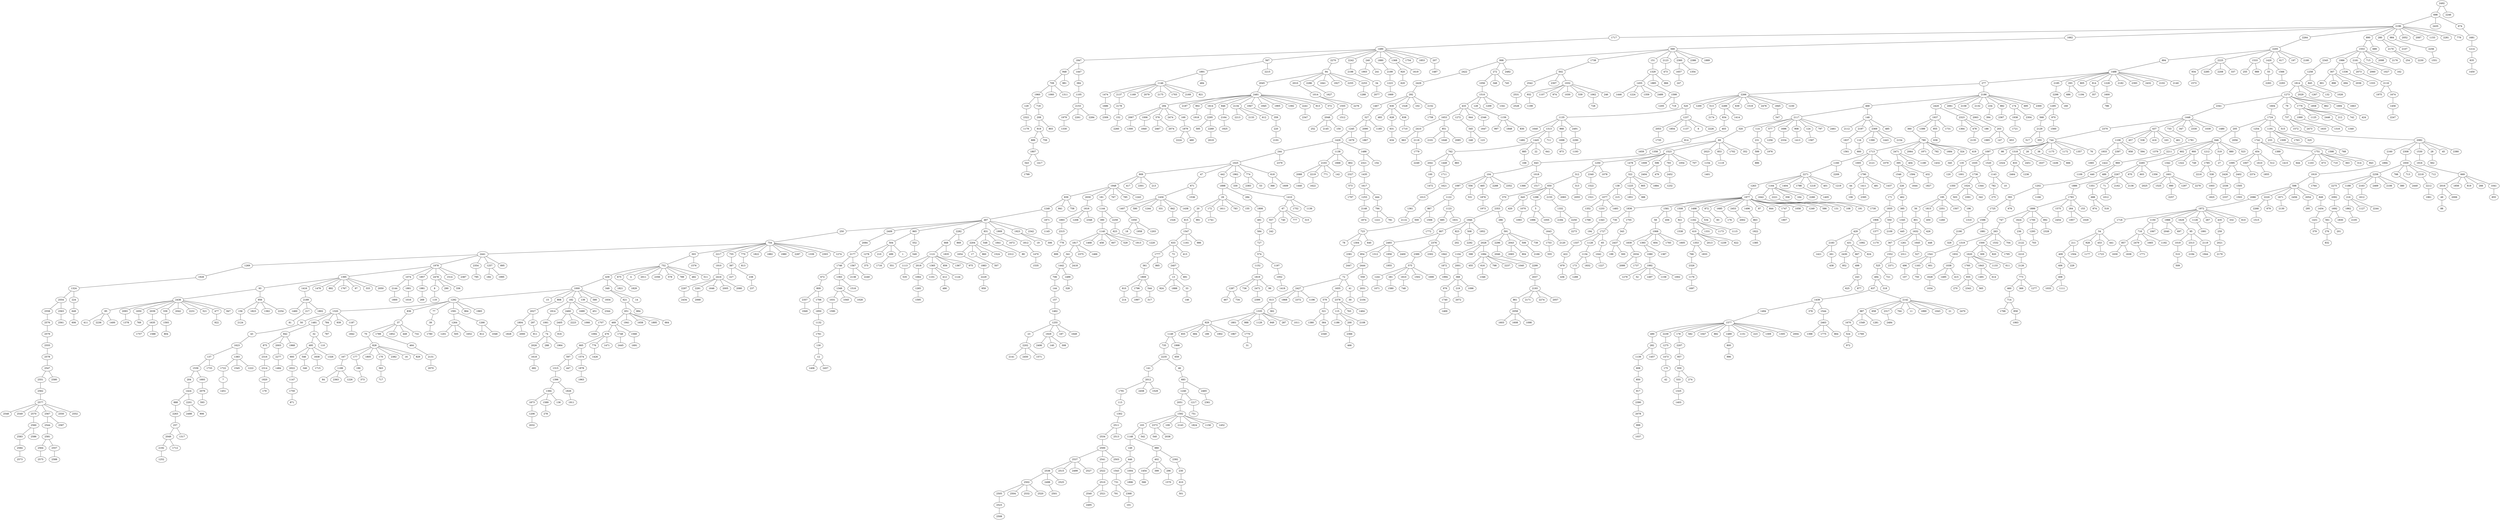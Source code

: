 strict graph "" {
	2492 -- 698;
	2492 -- 2246;
	698 -- 2196;
	698 -- 2435;
	698 -- 674;
	2196 -- 1717;
	2196 -- 1662;
	2196 -- 2264;
	2196 -- 890;
	2196 -- 280;
	2196 -- 984;
	2196 -- 2052;
	2196 -- 2087;
	2196 -- 1153;
	2196 -- 2281;
	2196 -- 779;
	1717 -- 1490;
	1490 -- 1847;
	1490 -- 567;
	1490 -- 2270;
	1490 -- 2242;
	1490 -- 240;
	1490 -- 1880;
	1490 -- 1368;
	1490 -- 1754;
	1490 -- 1853;
	1490 -- 207;
	1847 -- 948;
	1847 -- 1447;
	948 -- 709;
	948 -- 981;
	709 -- 1960;
	709 -- 1060;
	709 -- 1311;
	1960 -- 129;
	1960 -- 718;
	129 -- 2322;
	2322 -- 1179;
	1662 -- 569;
	569 -- 998;
	569 -- 1738;
	569 -- 151;
	569 -- 2123;
	569 -- 2360;
	569 -- 2386;
	569 -- 1889;
	998 -- 2422;
	998 -- 272;
	998 -- 2482;
	2422 -- 2429;
	2429 -- 292;
	292 -- 1467;
	292 -- 630;
	292 -- 1528;
	292 -- 102;
	292 -- 2152;
	1467 -- 327;
	327 -- 1245;
	327 -- 2090;
	327 -- 1185;
	1245 -- 1429;
	1245 -- 1679;
	1429 -- 244;
	1429 -- 1138;
	1429 -- 1486;
	244 -- 1025;
	244 -- 2379;
	1025 -- 909;
	1025 -- 47;
	1025 -- 442;
	1025 -- 1962;
	1025 -- 774;
	1025 -- 618;
	909 -- 1948;
	909 -- 417;
	909 -- 2301;
	909 -- 213;
	1948 -- 839;
	1948 -- 2030;
	1948 -- 181;
	1948 -- 767;
	1948 -- 785;
	1948 -- 1243;
	839 -- 1248;
	839 -- 841;
	839 -- 758;
	1248 -- 487;
	1248 -- 1871;
	487 -- 250;
	487 -- 2409;
	487 -- 965;
	487 -- 2282;
	487 -- 831;
	487 -- 1909;
	487 -- 1923;
	487 -- 2342;
	250 -- 754;
	754 -- 2441;
	754 -- 303;
	754 -- 2217;
	754 -- 755;
	754 -- 770;
	754 -- 1822;
	754 -- 1882;
	754 -- 1980;
	754 -- 2287;
	754 -- 1339;
	754 -- 2303;
	754 -- 1274;
	2441 -- 1269;
	2441 -- 1978;
	2441 -- 2354;
	2441 -- 1257;
	2441 -- 895;
	1269 -- 1928;
	1928 -- 1324;
	1324 -- 2554;
	1324 -- 224;
	2554 -- 2558;
	2554 -- 2563;
	2558 -- 2576;
	2576 -- 2579;
	2579 -- 2555;
	2555 -- 2578;
	2578 -- 2547;
	2547 -- 2551;
	2547 -- 2580;
	2551 -- 2562;
	2562 -- 2577;
	2577 -- 2548;
	2577 -- 2549;
	2577 -- 2570;
	2577 -- 2567;
	2577 -- 2550;
	2577 -- 2552;
	2264 -- 2205;
	2205 -- 894;
	2205 -- 2225;
	2205 -- 1533;
	2205 -- 1420;
	2205 -- 617;
	2205 -- 197;
	2205 -- 2180;
	894 -- 1488;
	1488 -- 277;
	1488 -- 2185;
	1488 -- 293;
	1488 -- 805;
	1488 -- 914;
	1488 -- 1228;
	1488 -- 2182;
	1488 -- 2393;
	1488 -- 2432;
	1488 -- 2102;
	1488 -- 2140;
	277 -- 2266;
	277 -- 2186;
	2266 -- 520;
	2266 -- 1200;
	2266 -- 513;
	2266 -- 2289;
	2266 -- 639;
	2266 -- 1519;
	2266 -- 2476;
	2266 -- 1845;
	2266 -- 1230;
	2186 -- 468;
	2186 -- 2420;
	2186 -- 2061;
	2186 -- 2158;
	2186 -- 2132;
	2186 -- 234;
	2186 -- 982;
	2186 -- 174;
	2186 -- 695;
	2186 -- 2300;
	468 -- 2117;
	468 -- 148;
	2117 -- 320;
	2117 -- 114;
	2117 -- 577;
	2117 -- 1696;
	2117 -- 908;
	2117 -- 124;
	2117 -- 797;
	2117 -- 2461;
	320 -- 69;
	69 -- 1358;
	69 -- 1523;
	69 -- 2023;
	69 -- 853;
	69 -- 1702;
	69 -- 352;
	1358 -- 643;
	643 -- 104;
	643 -- 1018;
	104 -- 1087;
	104 -- 556;
	104 -- 465;
	104 -- 2288;
	104 -- 2352;
	1087 -- 1122;
	1122 -- 867;
	1122 -- 1123;
	867 -- 500;
	867 -- 1506;
	500 -- 723;
	723 -- 78;
	723 -- 1304;
	723 -- 640;
	2409 -- 2084;
	2084 -- 2177;
	2177 -- 1746;
	2177 -- 1567;
	1746 -- 672;
	1746 -- 1363;
	1523 -- 1250;
	1523 -- 1478;
	1523 -- 1009;
	1523 -- 596;
	1523 -- 793;
	1523 -- 1054;
	1523 -- 707;
	1250 -- 312;
	1250 -- 2340;
	1250 -- 1078;
	312 -- 650;
	312 -- 313;
	650 -- 370;
	650 -- 645;
	650 -- 1298;
	650 -- 2155;
	650 -- 2083;
	370 -- 2353;
	2353 -- 1946;
	2353 -- 286;
	1946 -- 807;
	1946 -- 823;
	1946 -- 508;
	1946 -- 1952;
	807 -- 2493;
	807 -- 2376;
	2493 -- 854;
	2493 -- 1312;
	2493 -- 1956;
	2493 -- 2400;
	854 -- 2444;
	2444 -- 72;
	2444 -- 559;
	72 -- 2427;
	72 -- 1655;
	72 -- 41;
	2427 -- 613;
	2427 -- 1868;
	2427 -- 2372;
	2427 -- 1196;
	613 -- 1335;
	613 -- 362;
	1335 -- 929;
	1335 -- 1801;
	1335 -- 988;
	1335 -- 1129;
	1335 -- 949;
	1335 -- 287;
	1335 -- 1011;
	929 -- 1149;
	929 -- 655;
	929 -- 684;
	929 -- 189;
	929 -- 1902;
	929 -- 1967;
	1149 -- 735;
	1149 -- 1998;
	735 -- 2235;
	2235 -- 141;
	2235 -- 46;
	141 -- 2012;
	2012 -- 1791;
	2012 -- 2458;
	2012 -- 1529;
	1791 -- 113;
	113 -- 1302;
	1302 -- 2511;
	2511 -- 2534;
	2511 -- 2513;
	2534 -- 2500;
	2500 -- 2537;
	2500 -- 2541;
	2500 -- 2503;
	2537 -- 2538;
	2537 -- 2515;
	2537 -- 2499;
	2537 -- 2527;
	2538 -- 2502;
	2538 -- 2498;
	2538 -- 2525;
	2502 -- 2505;
	2502 -- 2504;
	2502 -- 2532;
	2502 -- 2520;
	46 -- 683;
	683 -- 1240;
	683 -- 2465;
	1240 -- 2051;
	1240 -- 1217;
	2051 -- 1592;
	1592 -- 103;
	1592 -- 2373;
	1592 -- 109;
	1592 -- 2143;
	1592 -- 1824;
	1592 -- 1156;
	1592 -- 1452;
	103 -- 1148;
	103 -- 542;
	1148 -- 149;
	1148 -- 980;
	149 -- 446;
	446 -- 1543;
	446 -- 1004;
	1543 -- 731;
	731 -- 791;
	731 -- 2368;
	2420 -- 1937;
	2420 -- 2323;
	1937 -- 360;
	1937 -- 1399;
	1937 -- 955;
	1937 -- 1731;
	360 -- 780;
	780 -- 1713;
	780 -- 2471;
	780 -- 2064;
	780 -- 1971;
	780 -- 792;
	780 -- 1684;
	780 -- 324;
	780 -- 419;
	1713 -- 1160;
	1713 -- 1005;
	1713 -- 2121;
	1713 -- 1079;
	1160 -- 2271;
	1160 -- 2209;
	2271 -- 1263;
	2271 -- 1164;
	2271 -- 1404;
	2271 -- 1788;
	2271 -- 1218;
	2271 -- 401;
	2271 -- 1219;
	1263 -- 1977;
	1977 -- 1836;
	1977 -- 1581;
	1977 -- 1508;
	1977 -- 1498;
	1977 -- 872;
	1977 -- 1685;
	1977 -- 2453;
	1977 -- 1496;
	1977 -- 87;
	1977 -- 844;
	1977 -- 1747;
	1977 -- 1058;
	1977 -- 1249;
	1977 -- 586;
	1977 -- 131;
	1977 -- 108;
	1836 -- 730;
	1836 -- 1755;
	730 -- 1727;
	1727 -- 1337;
	1727 -- 1128;
	1727 -- 65;
	1337 -- 422;
	422 -- 879;
	1478 -- 322;
	322 -- 138;
	322 -- 1225;
	322 -- 905;
	322 -- 1884;
	138 -- 1077;
	138 -- 215;
	1077 -- 1352;
	1077 -- 1233;
	1077 -- 1483;
	1352 -- 1768;
	1138 -- 2103;
	1138 -- 1668;
	1138 -- 802;
	303 -- 752;
	303 -- 1576;
	752 -- 439;
	752 -- 675;
	752 -- 4;
	752 -- 2011;
	752 -- 2356;
	752 -- 578;
	752 -- 789;
	752 -- 482;
	752 -- 511;
	439 -- 1000;
	439 -- 349;
	439 -- 1821;
	1000 -- 1292;
	1000 -- 15;
	1000 -- 808;
	1000 -- 182;
	1000 -- 139;
	1000 -- 580;
	1000 -- 1934;
	1292 -- 1320;
	1292 -- 836;
	1292 -- 77;
	1292 -- 1591;
	1292 -- 964;
	1292 -- 1965;
	1320 -- 50;
	1320 -- 1481;
	1320 -- 784;
	1320 -- 939;
	1320 -- 1187;
	50 -- 43;
	43 -- 1623;
	1623 -- 137;
	1623 -- 1383;
	137 -- 1539;
	137 -- 1733;
	1539 -- 204;
	1539 -- 1693;
	204 -- 1424;
	1424 -- 888;
	1424 -- 2201;
	888 -- 2263;
	2263 -- 257;
	257 -- 2049;
	257 -- 1317;
	2049 -- 2192;
	2049 -- 1712;
	2103 -- 2088;
	2103 -- 2219;
	2103 -- 771;
	2103 -- 142;
	890 -- 1553;
	890 -- 689;
	1553 -- 2345;
	1553 -- 1986;
	1553 -- 2181;
	1553 -- 715;
	1553 -- 2098;
	1553 -- 2176;
	2345 -- 1258;
	1258 -- 1814;
	1258 -- 845;
	1814 -- 1273;
	1814 -- 2029;
	1814 -- 1267;
	1814 -- 132;
	1273 -- 2341;
	1273 -- 1604;
	1273 -- 79;
	1273 -- 1776;
	1273 -- 1858;
	1273 -- 862;
	1273 -- 1694;
	2341 -- 1448;
	1448 -- 2370;
	1448 -- 437;
	1448 -- 733;
	1448 -- 347;
	1448 -- 2330;
	1448 -- 1039;
	1448 -- 1480;
	2370 -- 744;
	744 -- 1097;
	744 -- 98;
	744 -- 1318;
	744 -- 26;
	744 -- 38;
	744 -- 1175;
	744 -- 1172;
	744 -- 1357;
	744 -- 76;
	1097 -- 135;
	1097 -- 1035;
	1097 -- 1520;
	135 -- 120;
	135 -- 1001;
	47 -- 671;
	671 -- 1430;
	671 -- 1536;
	1430 -- 1407;
	1430 -- 590;
	1430 -- 1244;
	1430 -- 331;
	1430 -- 842;
	1430 -- 1438;
	2373 -- 540;
	2373 -- 2038;
	1978 -- 1395;
	1978 -- 1074;
	1978 -- 1857;
	1978 -- 2478;
	1978 -- 1514;
	1978 -- 2387;
	1395 -- 93;
	1395 -- 1416;
	1395 -- 1479;
	1395 -- 892;
	1395 -- 1767;
	1395 -- 97;
	1395 -- 333;
	1395 -- 2050;
	93 -- 2438;
	93 -- 956;
	2438 -- 85;
	2438 -- 2093;
	2438 -- 1650;
	2438 -- 2039;
	2438 -- 339;
	2438 -- 2042;
	2438 -- 2231;
	2438 -- 521;
	2438 -- 477;
	2438 -- 947;
	808 -- 2027;
	2027 -- 1804;
	2027 -- 297;
	1804 -- 1828;
	1804 -- 2000;
	2030 -- 1616;
	1616 -- 1893;
	1616 -- 1208;
	1616 -- 2348;
	1893 -- 2315;
	2315 -- 778;
	297 -- 911;
	1018 -- 1366;
	1018 -- 1517;
	1604 -- 1724;
	1724 -- 205;
	1724 -- 1254;
	1724 -- 1191;
	1724 -- 515;
	205 -- 646;
	205 -- 2056;
	646 -- 2211;
	646 -- 602;
	646 -- 900;
	646 -- 1212;
	646 -- 319;
	646 -- 880;
	646 -- 523;
	2211 -- 969;
	969 -- 440;
	969 -- 489;
	440 -- 1202;
	1202 -- 393;
	1202 -- 1166;
	393 -- 1725;
	393 -- 676;
	1725 -- 1596;
	1596 -- 2190;
	1596 -- 1881;
	1738 -- 502;
	502 -- 2542;
	502 -- 2307;
	502 -- 1032;
	2542 -- 2531;
	2531 -- 2528;
	1035 -- 1736;
	1736 -- 1350;
	1736 -- 1024;
	1736 -- 1344;
	1350 -- 195;
	195 -- 56;
	195 -- 1815;
	195 -- 2351;
	195 -- 1507;
	56 -- 801;
	801 -- 1632;
	801 -- 426;
	1632 -- 367;
	1632 -- 1261;
	1632 -- 1645;
	1632 -- 448;
	367 -- 1552;
	1552 -- 525;
	1552 -- 2371;
	525 -- 494;
	525 -- 721;
	494 -- 637;
	494 -- 318;
	637 -- 1439;
	637 -- 2142;
	1439 -- 1494;
	1439 -- 376;
	1439 -- 1544;
	1494 -- 1577;
	1577 -- 490;
	1577 -- 2239;
	1577 -- 178;
	1577 -- 582;
	1577 -- 1047;
	1577 -- 882;
	1577 -- 1489;
	1577 -- 1151;
	1577 -- 223;
	1577 -- 1309;
	1577 -- 1305;
	1577 -- 2004;
	490 -- 282;
	282 -- 1139;
	282 -- 1457;
	1139 -- 608;
	608 -- 850;
	850 -- 917;
	917 -- 2390;
	2390 -- 2078;
	2078 -- 999;
	999 -- 1037;
	965 -- 504;
	965 -- 552;
	504 -- 1278;
	504 -- 210;
	504 -- 499;
	504 -- 1;
	602 -- 2265;
	2265 -- 2267;
	2265 -- 670;
	2265 -- 603;
	2265 -- 1356;
	2267 -- 1886;
	2267 -- 1351;
	2267 -- 71;
	2267 -- 2162;
	2267 -- 2136;
	1886 -- 1783;
	1783 -- 1899;
	1783 -- 1575;
	1783 -- 264;
	1783 -- 153;
	1899 -- 747;
	1899 -- 1624;
	1899 -- 1700;
	1899 -- 992;
	747 -- 263;
	263 -- 1319;
	263 -- 1500;
	263 -- 1532;
	263 -- 704;
	1319 -- 1541;
	1319 -- 1932;
	1541 -- 496;
	1541 -- 1163;
	1541 -- 601;
	836 -- 37;
	37 -- 70;
	37 -- 1789;
	37 -- 1852;
	37 -- 449;
	37 -- 732;
	70 -- 828;
	828 -- 167;
	828 -- 177;
	828 -- 1805;
	828 -- 170;
	828 -- 2382;
	828 -- 16;
	828 -- 829;
	567 -- 1891;
	567 -- 2215;
	1655 -- 579;
	1655 -- 2378;
	579 -- 321;
	321 -- 1380;
	321 -- 364;
	900 -- 1342;
	900 -- 1322;
	900 -- 749;
	1342 -- 1601;
	1601 -- 2025;
	1601 -- 1525;
	1601 -- 990;
	1601 -- 1297;
	1601 -- 2279;
	2023 -- 1154;
	1154 -- 1401;
	437 -- 1108;
	437 -- 457;
	437 -- 536;
	437 -- 416;
	437 -- 163;
	437 -- 461;
	1108 -- 1933;
	1108 -- 2397;
	1108 -- 958;
	1108 -- 594;
	1933 -- 1065;
	1407 -- 1050;
	1050 -- 18;
	1050 -- 1958;
	1050 -- 1203;
	2061 -- 2063;
	2063 -- 203;
	672 -- 809;
	809 -- 2357;
	809 -- 1706;
	1581 -- 58;
	1581 -- 456;
	58 -- 1068;
	1068 -- 1839;
	1068 -- 1393;
	1068 -- 604;
	1068 -- 1793;
	1068 -- 1605;
	1839 -- 2034;
	2034 -- 2099;
	2034 -- 1737;
	272 -- 1056;
	272 -- 348;
	272 -- 745;
	1056 -- 1510;
	1510 -- 433;
	1510 -- 128;
	1510 -- 1209;
	1510 -- 1341;
	433 -- 1653;
	433 -- 1272;
	433 -- 944;
	433 -- 2346;
	1653 -- 2410;
	1653 -- 851;
	2410 -- 963;
	2410 -- 2118;
	2282 -- 668;
	2282 -- 869;
	668 -- 1121;
	668 -- 1835;
	1121 -- 1113;
	1121 -- 2018;
	1121 -- 1365;
	1121 -- 856;
	1121 -- 1367;
	1121 -- 975;
	1447 -- 384;
	2270 -- 94;
	94 -- 2045;
	94 -- 2010;
	94 -- 2286;
	94 -- 1641;
	94 -- 1927;
	94 -- 2255;
	94 -- 2253;
	2045 -- 2481;
	2481 -- 294;
	2481 -- 2187;
	2481 -- 902;
	2481 -- 1614;
	2481 -- 846;
	2481 -- 2134;
	2481 -- 1947;
	2481 -- 1945;
	2481 -- 1905;
	2481 -- 1392;
	2481 -- 2241;
	2481 -- 913;
	2481 -- 372;
	294 -- 2067;
	294 -- 1006;
	294 -- 576;
	294 -- 2474;
	294 -- 169;
	2067 -- 1300;
	520 -- 1135;
	520 -- 1237;
	1135 -- 1640;
	1135 -- 1313;
	1135 -- 968;
	1135 -- 2491;
	1225 -- 1851;
	1225 -- 388;
	442 -- 1898;
	1898 -- 29;
	1898 -- 284;
	29 -- 20;
	29 -- 172;
	29 -- 1611;
	29 -- 783;
	29 -- 155;
	20 -- 815;
	20 -- 991;
	815 -- 1547;
	1547 -- 633;
	1547 -- 1161;
	1547 -- 986;
	633 -- 1777;
	633 -- 73;
	633 -- 413;
	1777 -- 361;
	1777 -- 865;
	361 -- 1809;
	1809 -- 910;
	1809 -- 1796;
	1809 -- 544;
	79 -- 737;
	737 -- 1572;
	737 -- 2473;
	737 -- 1633;
	1572 -- 2082;
	2082 -- 2160;
	2082 -- 2308;
	2082 -- 1530;
	2082 -- 28;
	2082 -- 45;
	2082 -- 2380;
	645 -- 420;
	645 -- 1070;
	384 -- 1105;
	1105 -- 2153;
	2153 -- 1979;
	2153 -- 2261;
	2153 -- 2284;
	1979 -- 1330;
	1891 -- 1146;
	1891 -- 484;
	1146 -- 1474;
	1146 -- 2137;
	1146 -- 1169;
	1146 -- 2079;
	1146 -- 2175;
	1146 -- 1703;
	1146 -- 2169;
	1146 -- 821;
	1474 -- 1686;
	1686 -- 2309;
	1986 -- 307;
	1986 -- 1336;
	307 -- 901;
	307 -- 898;
	307 -- 694;
	307 -- 2036;
	2142 -- 987;
	2142 -- 658;
	2142 -- 2317;
	2142 -- 764;
	2142 -- 11;
	2142 -- 1890;
	2142 -- 1043;
	2142 -- 21;
	2142 -- 2470;
	286 -- 591;
	591 -- 2028;
	591 -- 2296;
	591 -- 2043;
	591 -- 506;
	591 -- 739;
	1932 -- 1038;
	1038 -- 1628;
	1038 -- 1495;
	1038 -- 415;
	181 -- 1144;
	1144 -- 390;
	1144 -- 2259;
	390 -- 1140;
	1140 -- 1817;
	1140 -- 1468;
	1140 -- 458;
	1140 -- 607;
	1140 -- 529;
	1140 -- 1913;
	1817 -- 341;
	1817 -- 2375;
	1817 -- 1466;
	341 -- 1442;
	341 -- 2418;
	1442 -- 706;
	1442 -- 1499;
	706 -- 144;
	144 -- 157;
	157 -- 1462;
	1462 -- 1255;
	1255 -- 23;
	1255 -- 1929;
	1255 -- 187;
	1255 -- 1649;
	23 -- 2202;
	1383 -- 1722;
	1383 -- 1545;
	1383 -- 1222;
	956 -- 156;
	956 -- 1823;
	956 -- 1362;
	956 -- 2254;
	2185 -- 2298;
	2298 -- 1295;
	2298 -- 160;
	851 -- 2101;
	851 -- 1648;
	851 -- 2085;
	902 -- 1918;
	2160 -- 1894;
	1894 -- 1919;
	1919 -- 598;
	1919 -- 1764;
	598 -- 2086;
	598 -- 2220;
	598 -- 1671;
	598 -- 2456;
	598 -- 2054;
	598 -- 849;
	2086 -- 1972;
	1972 -- 1718;
	1972 -- 1150;
	1972 -- 1988;
	1972 -- 1629;
	1972 -- 1126;
	1972 -- 267;
	1972 -- 435;
	1972 -- 332;
	1972 -- 810;
	114 -- 231;
	231 -- 599;
	231 -- 1976;
	151 -- 1329;
	1329 -- 1455;
	1329 -- 1885;
	1329 -- 966;
	1718 -- 54;
	54 -- 211;
	54 -- 928;
	54 -- 453;
	54 -- 441;
	211 -- 409;
	211 -- 1504;
	409 -- 406;
	409 -- 229;
	406 -- 408;
	2217 -- 1910;
	1910 -- 2416;
	2308 -- 1930;
	1930 -- 2258;
	1930 -- 788;
	1930 -- 713;
	1930 -- 2218;
	1930 -- 712;
	2258 -- 2275;
	2258 -- 1188;
	2258 -- 2163;
	2258 -- 2469;
	2258 -- 2106;
	2258 -- 380;
	2275 -- 2092;
	2092 -- 1692;
	1692 -- 561;
	1692 -- 1830;
	2181 -- 2073;
	2181 -- 2060;
	2181 -- 1027;
	1508 -- 921;
	921 -- 1538;
	85 -- 411;
	85 -- 2236;
	85 -- 1400;
	2202 -- 2141;
	2202 -- 2450;
	2202 -- 1571;
	1500 -- 1620;
	1500 -- 309;
	1500 -- 820;
	1500 -- 1795;
	1620 -- 1760;
	1620 -- 1843;
	1620 -- 1133;
	1620 -- 611;
	2357 -- 1949;
	1455 -- 1446;
	1455 -- 1224;
	1455 -- 1359;
	1455 -- 2489;
	2093 -- 1378;
	1278 -- 375;
	77 -- 39;
	39 -- 1780;
	148 -- 2112;
	148 -- 2197;
	148 -- 2369;
	148 -- 485;
	831 -- 2204;
	831 -- 548;
	831 -- 1841;
	831 -- 1672;
	2204 -- 1654;
	2204 -- 17;
	2204 -- 960;
	2204 -- 1524;
	1654 -- 1983;
	1755 -- 343;
	343 -- 2437;
	2437 -- 199;
	2437 -- 300;
	2028 -- 1104;
	2028 -- 398;
	2028 -- 1084;
	1104 -- 2001;
	2001 -- 368;
	1909 -- 1812;
	1812 -- 1470;
	1470 -- 1535;
	2296 -- 2046;
	2046 -- 2299;
	1929 -- 2406;
	1929 -- 140;
	1929 -- 308;
	987 -- 1670;
	987 -- 1549;
	987 -- 1281;
	167 -- 1189;
	1189 -- 84;
	1189 -- 2363;
	1189 -- 1226;
	1416 -- 2189;
	2189 -- 1460;
	2189 -- 217;
	2189 -- 1802;
	1298 -- 5;
	5 -- 1996;
	5 -- 1055;
	2397 -- 1422;
	1422 -- 1109;
	1481 -- 942;
	1481 -- 32;
	942 -- 875;
	942 -- 2003;
	942 -- 1968;
	875 -- 2316;
	2316 -- 2314;
	2314 -- 1920;
	2239 -- 1275;
	1275 -- 1473;
	1473 -- 175;
	175 -- 42;
	2471 -- 395;
	2471 -- 404;
	2471 -- 1180;
	395 -- 1546;
	395 -- 1594;
	395 -- 432;
	1546 -- 226;
	226 -- 171;
	226 -- 462;
	171 -- 1935;
	1935 -- 1906;
	1935 -- 550;
	1906 -- 429;
	1906 -- 1377;
	429 -- 2183;
	429 -- 431;
	429 -- 1092;
	1363 -- 1349;
	1363 -- 1516;
	1760 -- 935;
	935 -- 270;
	935 -- 2343;
	935 -- 565;
	1254 -- 1742;
	1742 -- 454;
	1742 -- 1389;
	1742 -- 1751;
	454 -- 1095;
	454 -- 1007;
	454 -- 1610;
	454 -- 512;
	1095 -- 2426;
	1095 -- 2402;
	2426 -- 2336;
	2336 -- 2337;
	1113 -- 535;
	1530 -- 1916;
	1916 -- 669;
	669 -- 2016;
	669 -- 1856;
	669 -- 819;
	669 -- 266;
	669 -- 1041;
	2137 -- 2178;
	2178 -- 152;
	1024 -- 503;
	1024 -- 2391;
	1024 -- 342;
	73 -- 2407;
	2407 -- 13;
	2407 -- 691;
	13 -- 924;
	13 -- 1888;
	13 -- 33;
	1624 -- 236;
	236 -- 2122;
	2122 -- 2210;
	2210 -- 2126;
	2126 -- 773;
	773 -- 460;
	773 -- 369;
	773 -- 1277;
	2018 -- 1064;
	1498 -- 1162;
	1498 -- 534;
	1162 -- 410;
	1162 -- 1331;
	1162 -- 1173;
	1162 -- 1115;
	349 -- 621;
	349 -- 14;
	621 -- 651;
	621 -- 884;
	651 -- 469;
	651 -- 1941;
	651 -- 1658;
	651 -- 1895;
	651 -- 664;
	469 -- 476;
	469 -- 1748;
	469 -- 1568;
	476 -- 665;
	476 -- 776;
	476 -- 1471;
	665 -- 597;
	665 -- 1574;
	597 -- 1315;
	597 -- 447;
	1315 -- 1396;
	1396 -- 1384;
	1396 -- 1826;
	1384 -- 1873;
	1384 -- 1589;
	1384 -- 136;
	1873 -- 1206;
	1206 -- 2032;
	1128 -- 1134;
	1134 -- 173;
	1134 -- 1832;
	872 -- 83;
	577 -- 1256;
	1962 -- 330;
	330 -- 1410;
	1996 -- 1643;
	1643 -- 1753;
	1643 -- 2120;
	1753 -- 555;
	755 -- 387;
	2225 -- 934;
	2225 -- 2285;
	2225 -- 2208;
	2225 -- 337;
	293 -- 686;
	293 -- 1194;
	1150 -- 716;
	1150 -- 1067;
	1923 -- 19;
	1923 -- 306;
	550 -- 2109;
	284 -- 1806;
	1806 -- 491;
	491 -- 584;
	584 -- 727;
	727 -- 574;
	574 -- 1152;
	574 -- 1197;
	1152 -- 1819;
	1819 -- 1287;
	1819 -- 736;
	1819 -- 2472;
	1819 -- 99;
	1287 -- 467;
	1287 -- 734;
	1410 -- 67;
	1410 -- 1752;
	1410 -- 1136;
	67 -- 557;
	67 -- 740;
	67 -- 777;
	67 -- 315;
	557 -- 242;
	716 -- 857;
	716 -- 2479;
	716 -- 1665;
	716 -- 1192;
	857 -- 1630;
	857 -- 1638;
	2183 -- 1421;
	2183 -- 261;
	460 -- 714;
	714 -- 1766;
	714 -- 858;
	2123 -- 473;
	368 -- 976;
	368 -- 219;
	368 -- 1096;
	976 -- 1740;
	1740 -- 1469;
	1123 -- 685;
	1123 -- 1631;
	1696 -- 2334;
	1533 -- 255;
	1533 -- 989;
	1295 -- 568;
	1295 -- 970;
	1420 -- 55;
	1420 -- 1566;
	1567 -- 2138;
	1567 -- 2240;
	182 -- 1914;
	182 -- 2460;
	182 -- 1689;
	182 -- 451;
	178 -- 2207;
	2207 -- 957;
	1614 -- 2295;
	1191 -- 233;
	1191 -- 1509;
	1191 -- 1763;
	1191 -- 325;
	1006 -- 1840;
	980 -- 402;
	980 -- 2392;
	402 -- 1454;
	402 -- 399;
	402 -- 296;
	1801 -- 1770;
	1770 -- 31;
	846 -- 2164;
	2010 -- 1014;
	1014 -- 1555;
	1014 -- 2276;
	1555 -- 2048;
	1555 -- 1512;
	2048 -- 252;
	2048 -- 2145;
	2048 -- 150;
	1486 -- 2321;
	1486 -- 154;
	2321 -- 1435;
	1435 -- 1617;
	630 -- 483;
	630 -- 628;
	630 -- 838;
	568 -- 2129;
	2129 -- 517;
	2129 -- 355;
	561 -- 276;
	561 -- 201;
	2376 -- 2389;
	2376 -- 2302;
	2376 -- 1942;
	2389 -- 575;
	575 -- 1241;
	575 -- 281;
	575 -- 1810;
	575 -- 1502;
	575 -- 1690;
	1164 -- 1642;
	1164 -- 2221;
	1164 -- 358;
	1164 -- 164;
	1164 -- 2280;
	32 -- 495;
	32 -- 110;
	495 -- 693;
	495 -- 546;
	495 -- 1838;
	495 -- 1326;
	2354 -- 795;
	1885 -- 1599;
	1599 -- 1205;
	1599 -- 719;
	177 -- 190;
	190 -- 373;
	1650 -- 769;
	2090 -- 1867;
	1313 -- 1482;
	1313 -- 1445;
	1313 -- 711;
	2286 -- 1627;
	2378 -- 115;
	2378 -- 763;
	2378 -- 1464;
	115 -- 1186;
	115 -- 200;
	115 -- 2108;
	599 -- 886;
	718 -- 208;
	208 -- 919;
	208 -- 803;
	410 -- 1353;
	410 -- 2013;
	410 -- 1239;
	410 -- 622;
	55 -- 2283;
	1700 -- 1293;
	1293 -- 703;
	1628 -- 1034;
	845 -- 1026;
	387 -- 227;
	387 -- 238;
	1445 -- 762;
	1445 -- 885;
	1445 -- 22;
	1445 -- 641;
	762 -- 2041;
	762 -- 1449;
	762 -- 883;
	203 -- 1985;
	203 -- 147;
	203 -- 653;
	2039 -- 1635;
	1635 -- 1757;
	1635 -- 1588;
	513 -- 2174;
	885 -- 168;
	576 -- 2467;
	576 -- 2074;
	276 -- 832;
	2392 -- 230;
	408 -- 1033;
	408 -- 1111;
	919 -- 889;
	919 -- 759;
	693 -- 2022;
	2022 -- 1147;
	1212 -- 1785;
	1785 -- 2216;
	1785 -- 538;
	2073 -- 2116;
	2116 -- 1975;
	2116 -- 1674;
	1074 -- 2144;
	1074 -- 1901;
	2144 -- 1800;
	1843 -- 1491;
	1843 -- 614;
	2323 -- 1364;
	2323 -- 478;
	2323 -- 186;
	1349 -- 1031;
	1349 -- 1045;
	1349 -- 1028;
	1147 -- 1750;
	1750 -- 871;
	548 -- 2312;
	628 -- 631;
	631 -- 634;
	770 -- 813;
	2299 -- 2037;
	2037 -- 2193;
	2193 -- 861;
	2193 -- 2171;
	2193 -- 2274;
	2193 -- 2057;
	861 -- 2058;
	2058 -- 1603;
	2058 -- 1608;
	2058 -- 1098;
	934 -- 1573;
	1365 -- 1101;
	1365 -- 412;
	1365 -- 1124;
	1685 -- 176;
	1351 -- 688;
	688 -- 874;
	688 -- 518;
	2289 -- 834;
	2289 -- 1414;
	834 -- 403;
	403 -- 814;
	814 -- 1659;
	823 -- 202;
	1084 -- 455;
	1084 -- 616;
	1084 -- 798;
	1084 -- 2237;
	1084 -- 1040;
	784 -- 787;
	1914 -- 1061;
	1061 -- 74;
	1574 -- 1878;
	2220 -- 2268;
	2220 -- 679;
	1257 -- 184;
	1257 -- 1995;
	2541 -- 2522;
	2522 -- 2510;
	2510 -- 2540;
	2510 -- 2521;
	2453 -- 2002;
	1575 -- 2454;
	139 -- 2344;
	2088 -- 1440;
	17 -- 507;
	1617 -- 1253;
	1617 -- 444;
	1253 -- 2148;
	2148 -- 1874;
	1988 -- 2040;
	1988 -- 697;
	674 -- 1681;
	1681 -- 1214;
	1214 -- 835;
	835 -- 1450;
	1318 -- 2324;
	1318 -- 833;
	1318 -- 2451;
	1318 -- 1637;
	1007 -- 2374;
	1841 -- 89;
	1188 -- 216;
	216 -- 1862;
	216 -- 1127;
	216 -- 2244;
	2242 -- 2198;
	2198 -- 34;
	1261 -- 2311;
	957 -- 930;
	930 -- 533;
	930 -- 274;
	152 -- 2260;
	1815 -- 450;
	1544 -- 2463;
	2463 -- 1398;
	2463 -- 1775;
	2463 -- 864;
	2041 -- 100;
	100 -- 1472;
	26 -- 1436;
	910 -- 214;
	596 -- 2404;
	596 -- 479;
	1789 -- 464;
	464 -- 2131;
	1862 -- 2105;
	2570 -- 2560;
	2560 -- 2583;
	2560 -- 2586;
	2583 -- 2584;
	2584 -- 2573;
	675 -- 1829;
	224 -- 649;
	649 -- 606;
	2360 -- 1657;
	2360 -- 1354;
	2295 -- 595;
	2295 -- 2269;
	1520 -- 1143;
	1353 -- 766;
	1353 -- 1833;
	766 -- 2326;
	2326 -- 1176;
	1176 -- 1697;
	1693 -- 2076;
	2076 -- 593;
	264 -- 1957;
	264 -- 1029;
	280 -- 2170;
	280 -- 2107;
	2170 -- 254;
	2170 -- 2230;
	233 -- 1598;
	1598 -- 943;
	230 -- 610;
	610 -- 501;
	1005 -- 1790;
	1790 -- 44;
	1790 -- 1411;
	1790 -- 481;
	1790 -- 1437;
	28 -- 562;
	2043 -- 2065;
	2043 -- 904;
	431 -- 2430;
	431 -- 667;
	431 -- 624;
	1971 -- 1432;
	2351 -- 1260;
	1217 -- 751;
	776 -- 1426;
	1629 -- 95;
	95 -- 1019;
	95 -- 2313;
	95 -- 2119;
	156 -- 2124;
	1642 -- 191;
	1496 -- 863;
	863 -- 1922;
	1922 -- 1385;
	1499 -- 328;
	2317 -- 2484;
	1776 -- 1069;
	1776 -- 1125;
	1776 -- 2446;
	1776 -- 212;
	1776 -- 742;
	802 -- 2327;
	2327 -- 573;
	1594 -- 1644;
	240 -- 1903;
	240 -- 241;
	1670 -- 524;
	1670 -- 1769;
	524 -- 972;
	1237 -- 2053;
	1237 -- 1854;
	1237 -- 1137;
	1237 -- 6;
	1237 -- 2226;
	1233 -- 1343;
	1187 -- 1842;
	533 -- 1325;
	1325 -- 1403;
	74 -- 2026;
	74 -- 288;
	74 -- 1964;
	2026 -- 1618;
	2118 -- 1779;
	1779 -- 2249;
	1591 -- 1264;
	1591 -- 1266;
	1264 -- 1201;
	1264 -- 505;
	1264 -- 1652;
	2016 -- 49;
	2016 -- 2006;
	200 -- 2366;
	833 -- 2464;
	833 -- 1236;
	1796 -- 1997;
	1389 -- 1415;
	1069 -- 1316;
	1857 -- 1981;
	462 -- 385;
	385 -- 1345;
	1345 -- 445;
	928 -- 1177;
	2567 -- 2544;
	2567 -- 2587;
	2402 -- 1505;
	1505 -- 1503;
	2544 -- 2581;
	2581 -- 2564;
	2581 -- 2557;
	2564 -- 2575;
	2340 -- 1522;
	1522 -- 1521;
	44 -- 106;
	788 -- 2440;
	1788 -- 1405;
	1304 -- 2381;
	2381 -- 2447;
	2197 -- 1837;
	1837 -- 1561;
	1880 -- 2199;
	2199 -- 1223;
	1223 -- 1669;
	1019 -- 510;
	510 -- 509;
	496 -- 107;
	313 -- 2055;
	573 -- 1797;
	733 -- 1781;
	1781 -- 1379;
	793 -- 2452;
	2452 -- 1232;
	544 -- 317;
	2221 -- 1730;
	2369 -- 116;
	2369 -- 1390;
	2369 -- 1443;
	2369 -- 2154;
	116 -- 660;
	38 -- 666;
	1901 -- 1016;
	879 -- 436;
	2472 -- 2399;
	1393 -- 1080;
	1393 -- 1387;
	1143 -- 782;
	1143 -- 10;
	782 -- 275;
	908 -- 1413;
	990 -- 2257;
	2192 -- 1252;
	2505 -- 2523;
	1368 -- 920;
	1368 -- 1619;
	2446 -- 1340;
	546 -- 346;
	1031 -- 1590;
	2557 -- 2588;
	914 -- 357;
	1748 -- 2445;
	234 -- 394;
	2478 -- 8;
	2478 -- 290;
	2478 -- 336;
	1568 -- 1691;
	508 -- 2292;
	2460 -- 2405;
	2460 -- 2223;
	2460 -- 1066;
	2405 -- 916;
	970 -- 1560;
	715 -- 162;
	2163 -- 1612;
	2313 -- 2194;
	124 -- 1587;
	1751 -- 644;
	1751 -- 1103;
	1751 -- 673;
	1751 -- 710;
	1751 -- 363;
	1751 -- 314;
	2219 -- 1622;
	478 -- 2135;
	1449 -- 1711;
	1711 -- 1621;
	1621 -- 1013;
	1013 -- 1361;
	1361 -- 2114;
	2134 -- 2213;
	2134 -- 2133;
	2134 -- 612;
	1671 -- 2130;
	65 -- 1042;
	1042 -- 1227;
	1566 -- 2293;
	128 -- 1159;
	1159 -- 997;
	1159 -- 1848;
	1159 -- 830;
	1947 -- 359;
	774 -- 2383;
	774 -- 53;
	1998 -- 659;
	2416 -- 2297;
	2416 -- 2291;
	2416 -- 1646;
	2416 -- 2005;
	2416 -- 2080;
	1064 -- 1265;
	1265 -- 1595;
	968 -- 1698;
	1698 -- 873;
	444 -- 794;
	794 -- 1221;
	794 -- 781;
	889 -- 1807;
	1126 -- 1991;
	1956 -- 1955;
	982 -- 2367;
	8 -- 119;
	339 -- 1593;
	1593 -- 804;
	174 -- 1938;
	174 -- 2304;
	503 -- 196;
	172 -- 1741;
	2152 -- 1758;
	618 -- 366;
	618 -- 1609;
	984 -- 2256;
	2190 -- 329;
	2201 -- 2488;
	2201 -- 906;
	1838 -- 1715;
	2268 -- 1515;
	2479 -- 1771;
	2053 -- 1735;
	2430 -- 952;
	1080 -- 1992;
	1722 -- 7;
	2054 -- 295;
	1411 -- 2395;
	955 -- 638;
	1618 -- 682;
	2465 -- 2361;
	556 -- 531;
	364 -- 2349;
	1657 -- 247;
	173 -- 1289;
	1689 -- 1707;
	1707 -- 1094;
	2297 -- 2434;
	2003 -- 2277;
	2277 -- 1484;
	1807 -- 543;
	1807 -- 1417;
	543 -- 1799;
	435 -- 259;
	1272 -- 545;
	545 -- 248;
	545 -- 123;
	842 -- 1526;
	1454 -- 566;
	465 -- 1876;
	1876 -- 1973;
	1747 -- 1907;
	1645 -- 527;
	453 -- 1723;
	2218 -- 2212;
	2212 -- 1961;
	778 -- 899;
	1992 -- 1279;
	1992 -- 52;
	1992 -- 1497;
	1992 -- 1158;
	1992 -- 1002;
	1377 -- 1170;
	359 -- 220;
	220 -- 2191;
	1589 -- 278;
	319 -- 27;
	1938 -- 1721;
	1228 -- 1600;
	1600 -- 786;
	667 -- 498;
	498 -- 243;
	243 -- 625;
	243 -- 877;
	1674 -- 1456;
	219 -- 2072;
	1871 -- 1145;
	616 -- 1346;
	1241 -- 1071;
	499 -- 1716;
	281 -- 1580;
	2256 -- 1551;
	432 -- 1827;
	1810 -- 748;
	1878 -- 1963;
	1610 -- 1855;
	71 -- 1012;
	992 -- 2328;
	838 -- 1710;
	685 -- 1772;
	412 -- 486;
	506 -- 2166;
	920 -- 620;
	849 -- 1434;
	858 -- 1063;
	2029 -- 1663;
	2119 -- 1944;
	1336 -- 1333;
	538 -- 1003;
	1003 -- 1825;
	1032 -- 932;
	1032 -- 1107;
	1032 -- 974;
	1032 -- 1030;
	1032 -- 539;
	1032 -- 1062;
	1032 -- 246;
	932 -- 1199;
	2269 -- 2019;
	1983 -- 2229;
	2291 -- 2068;
	2155 -- 1332;
	1332 -- 2184;
	1332 -- 2250;
	169 -- 1879;
	1879 -- 2224;
	1879 -- 480;
	1197 -- 1052;
	170 -- 563;
	563 -- 717;
	41 -- 30;
	1509 -- 768;
	1920 -- 179;
	217 -- 81;
	1041 -- 855;
	1163 -- 750;
	2250 -- 2273;
	49 -- 88;
	2229 -- 959;
	238 -- 237;
	853 -- 1119;
	2540 -- 2495;
	1489 -- 800;
	2498 -- 2501;
	477 -- 922;
	2131 -- 2070;
	261 -- 438;
	2563 -- 2561;
	1004 -- 1896;
	34 -- 2077;
	1343 -- 194;
	207 -- 1487;
	2253 -- 1288;
	296 -- 1570;
	2164 -- 1925;
	1266 -- 812;
	1266 -- 1048;
	1062 -- 728;
	2366 -- 466;
	1826 -- 1911;
	1706 -- 1850;
	2259 -- 623;
	623 -- 1220;
	196 -- 1310;
	1434 -- 1431;
	1431 -- 379;
	1456 -- 2247;
	1942 -- 1872;
	552 -- 549;
	33 -- 146;
	7 -- 1451;
	1845 -- 547;
	1052 -- 1419;
	800 -- 996;
	2491 -- 2290;
	2290 -- 1193;
	2241 -- 2347;
	1850 -- 1132;
	1132 -- 1761;
	1761 -- 130;
	130 -- 12;
	12 -- 1406;
	12 -- 2457;
	1981 -- 269;
	1694 -- 424;
	259 -- 2021;
	2021 -- 2179;
	1070 -- 1093;
	2346 -- 1647;
	549 -- 551;
	2368 -- 101;
	1872 -- 1994;
	324 -- 345;
	559 -- 2031;
	2031 -- 2104;
	2523 -- 2508;
}
